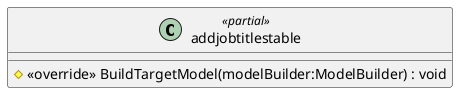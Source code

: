 @startuml
class addjobtitlestable <<partial>> {
    # <<override>> BuildTargetModel(modelBuilder:ModelBuilder) : void
}
@enduml
